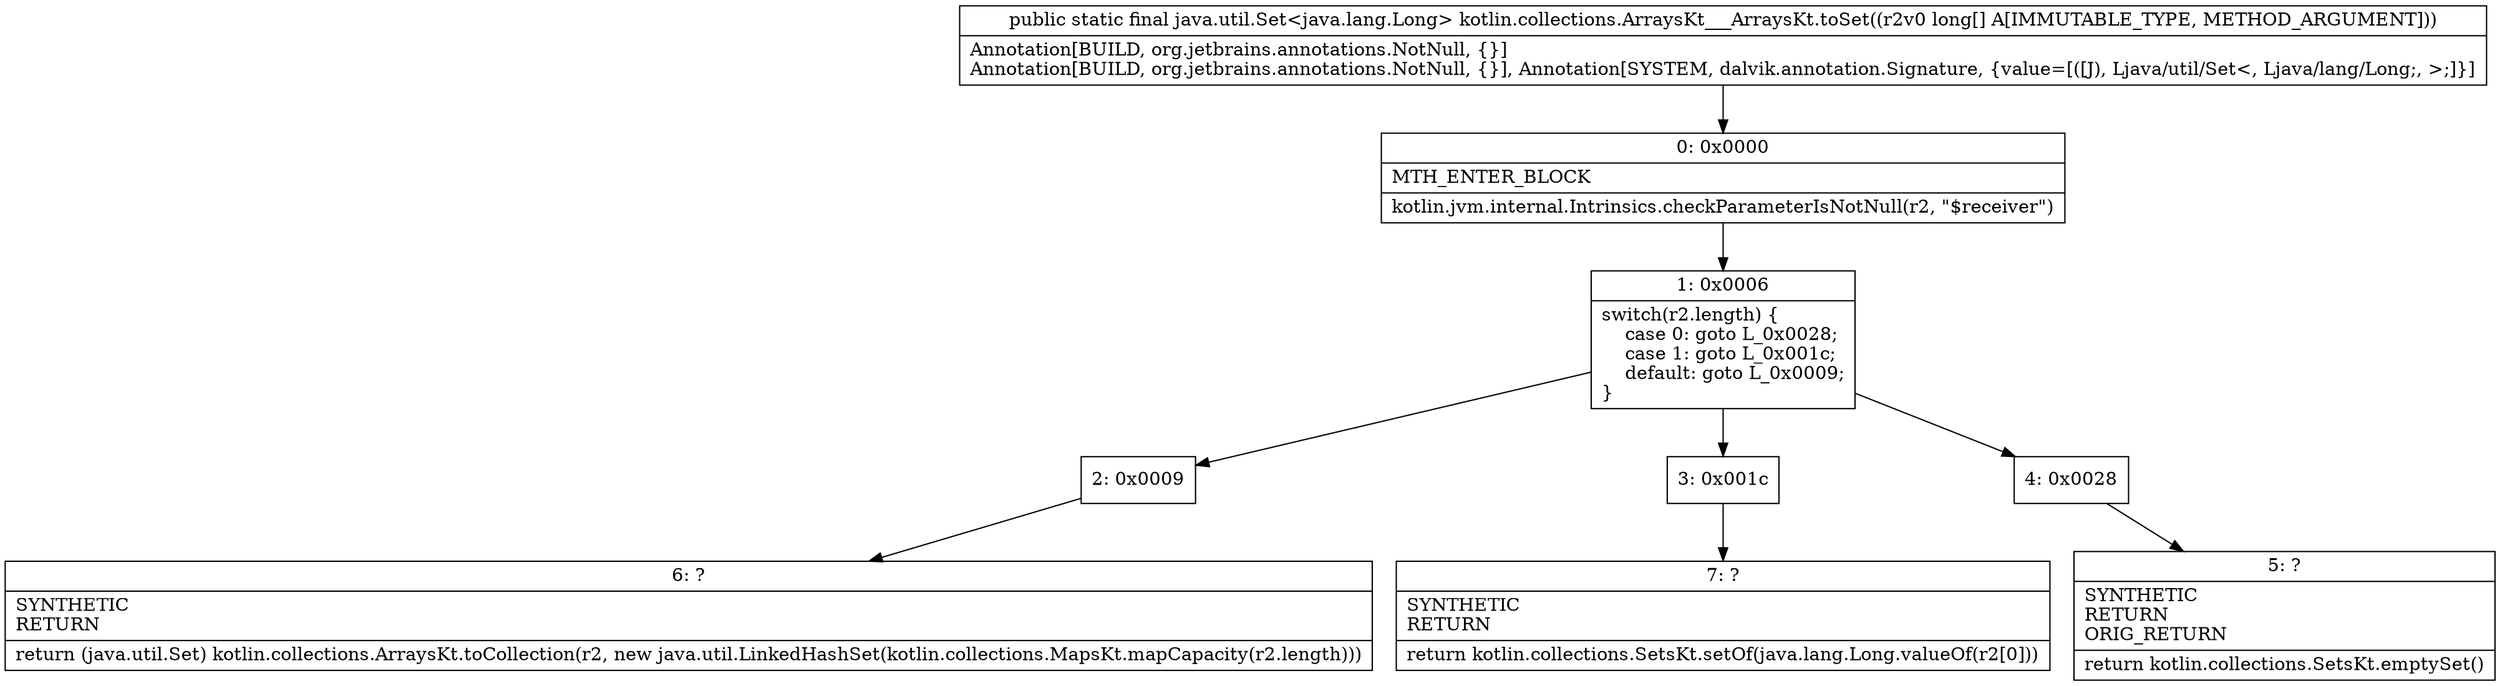 digraph "CFG forkotlin.collections.ArraysKt___ArraysKt.toSet([J)Ljava\/util\/Set;" {
Node_0 [shape=record,label="{0\:\ 0x0000|MTH_ENTER_BLOCK\l|kotlin.jvm.internal.Intrinsics.checkParameterIsNotNull(r2, \"$receiver\")\l}"];
Node_1 [shape=record,label="{1\:\ 0x0006|switch(r2.length) \{\l    case 0: goto L_0x0028;\l    case 1: goto L_0x001c;\l    default: goto L_0x0009;\l\}\l}"];
Node_2 [shape=record,label="{2\:\ 0x0009}"];
Node_3 [shape=record,label="{3\:\ 0x001c}"];
Node_4 [shape=record,label="{4\:\ 0x0028}"];
Node_5 [shape=record,label="{5\:\ ?|SYNTHETIC\lRETURN\lORIG_RETURN\l|return kotlin.collections.SetsKt.emptySet()\l}"];
Node_6 [shape=record,label="{6\:\ ?|SYNTHETIC\lRETURN\l|return (java.util.Set) kotlin.collections.ArraysKt.toCollection(r2, new java.util.LinkedHashSet(kotlin.collections.MapsKt.mapCapacity(r2.length)))\l}"];
Node_7 [shape=record,label="{7\:\ ?|SYNTHETIC\lRETURN\l|return kotlin.collections.SetsKt.setOf(java.lang.Long.valueOf(r2[0]))\l}"];
MethodNode[shape=record,label="{public static final java.util.Set\<java.lang.Long\> kotlin.collections.ArraysKt___ArraysKt.toSet((r2v0 long[] A[IMMUTABLE_TYPE, METHOD_ARGUMENT]))  | Annotation[BUILD, org.jetbrains.annotations.NotNull, \{\}]\lAnnotation[BUILD, org.jetbrains.annotations.NotNull, \{\}], Annotation[SYSTEM, dalvik.annotation.Signature, \{value=[([J), Ljava\/util\/Set\<, Ljava\/lang\/Long;, \>;]\}]\l}"];
MethodNode -> Node_0;
Node_0 -> Node_1;
Node_1 -> Node_2;
Node_1 -> Node_3;
Node_1 -> Node_4;
Node_2 -> Node_6;
Node_3 -> Node_7;
Node_4 -> Node_5;
}

